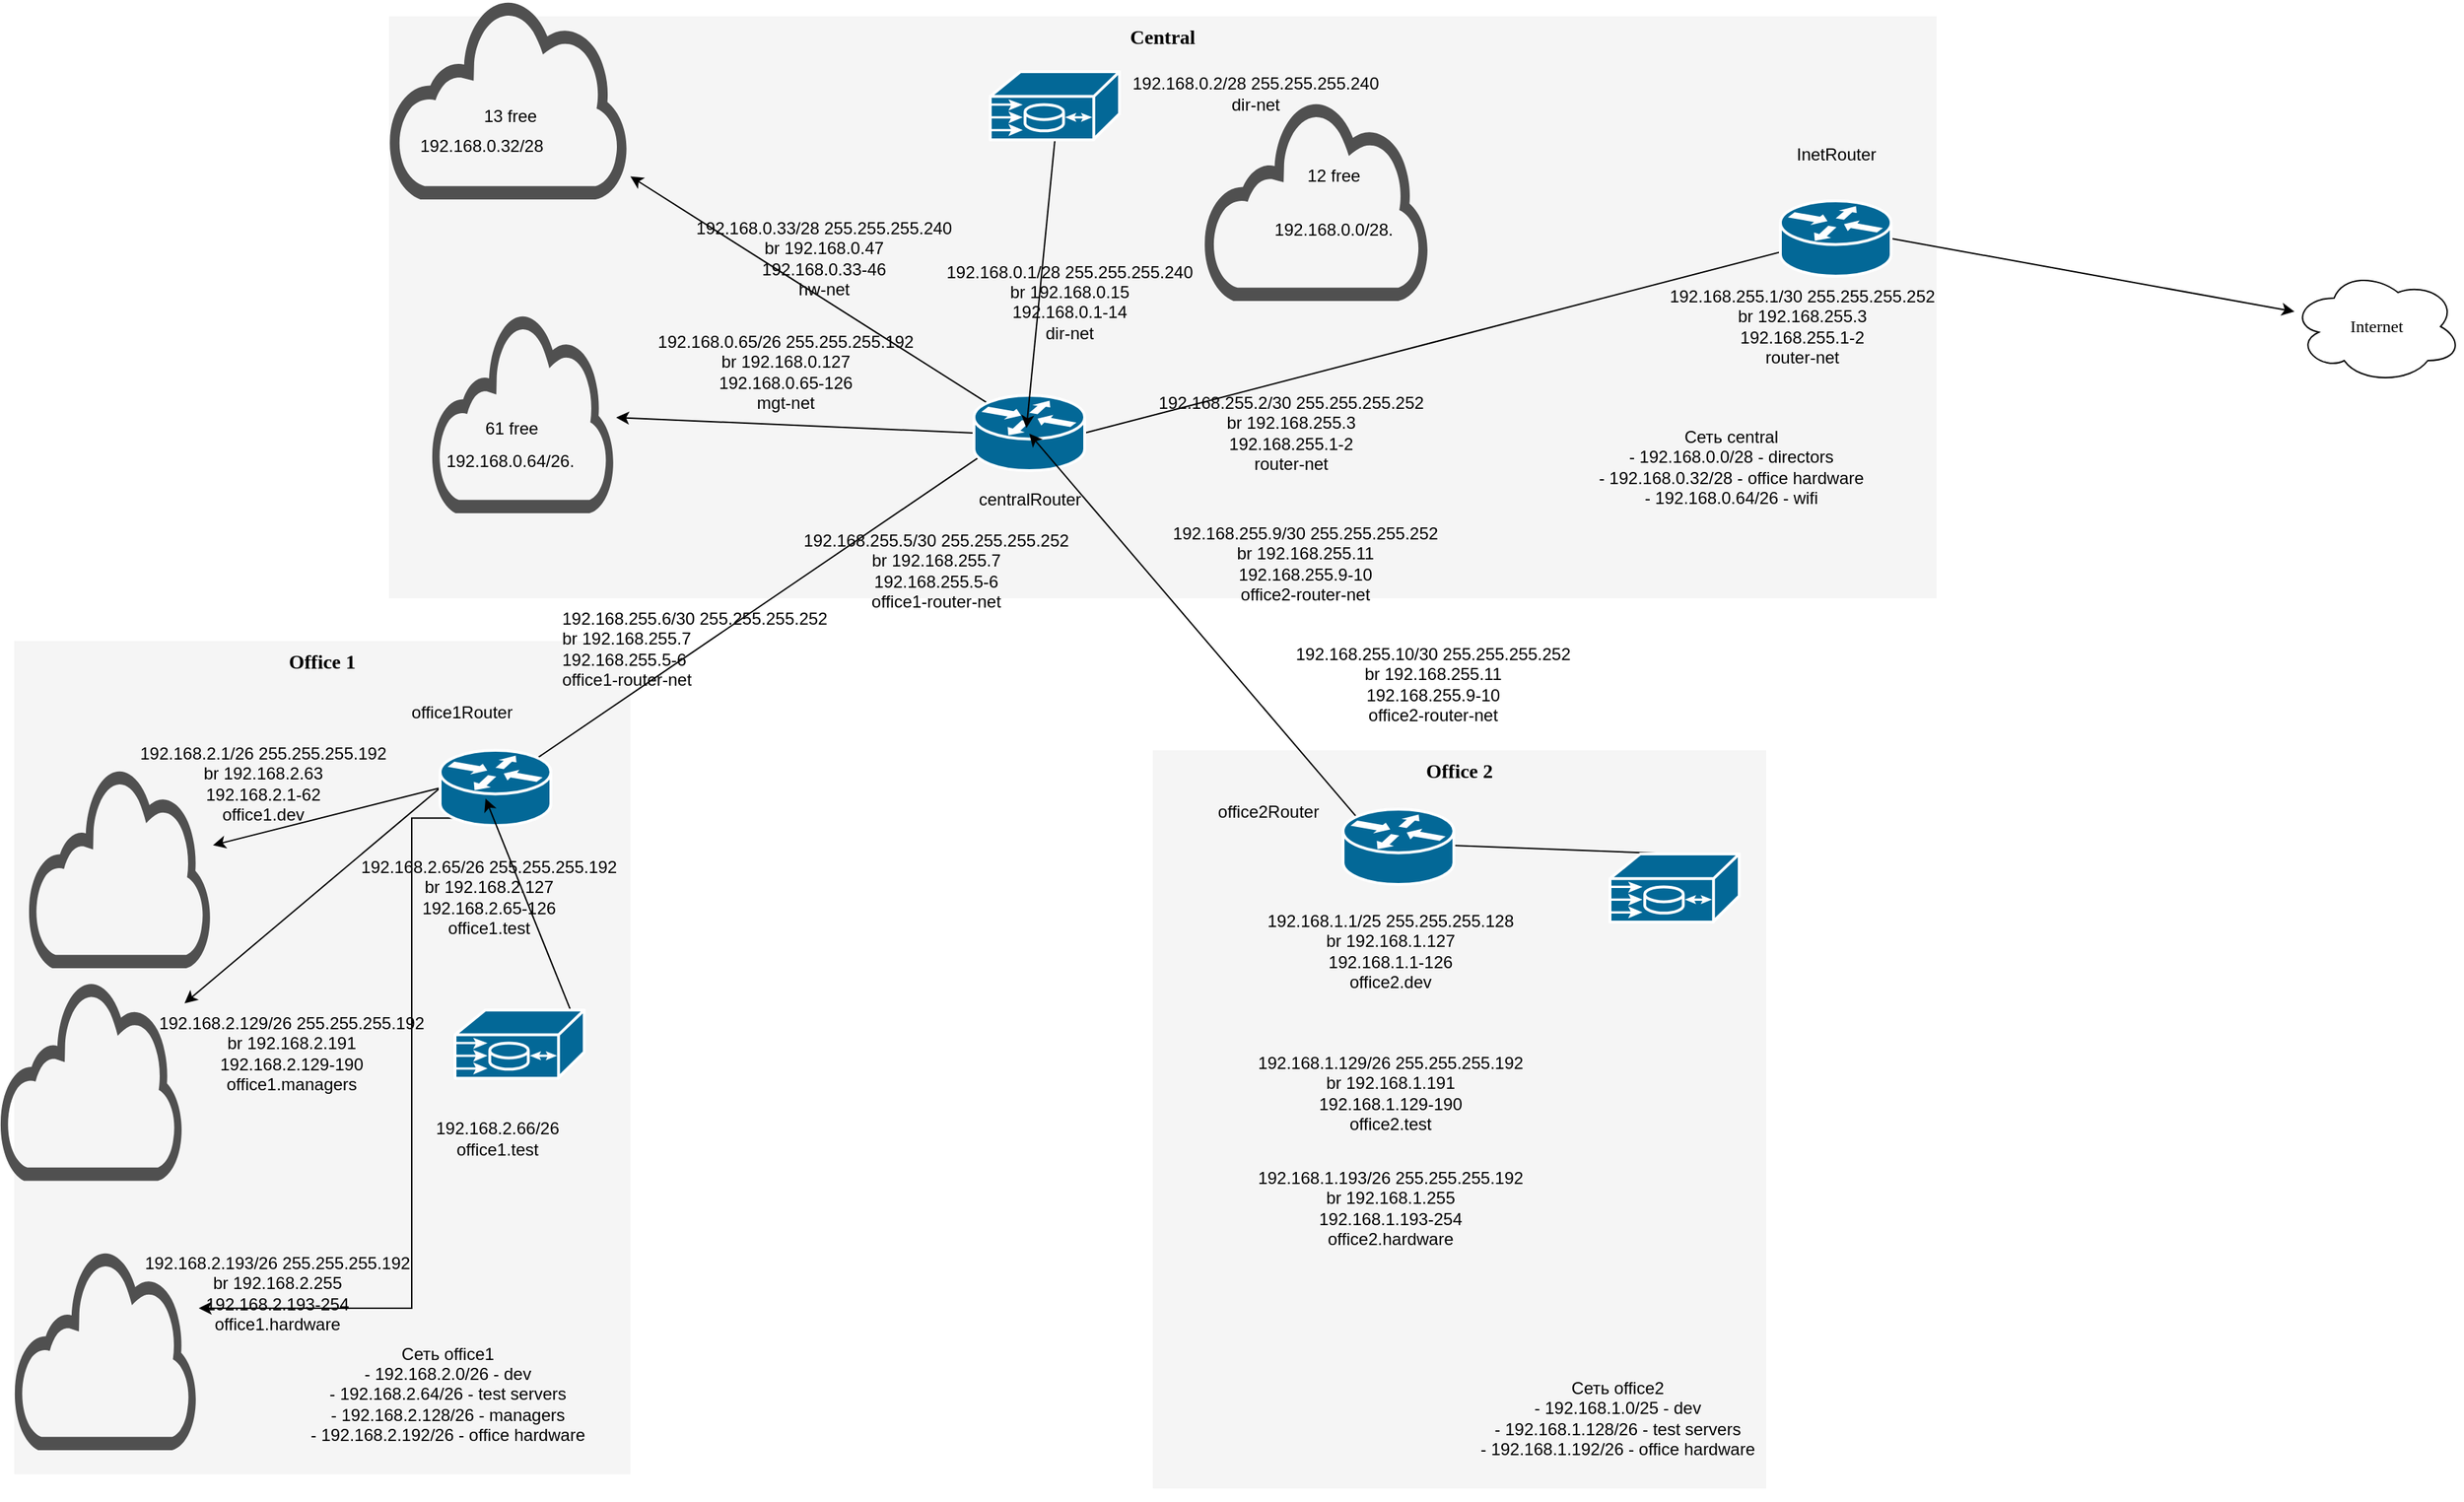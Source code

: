 <mxfile version="13.0.2" type="device"><diagram name="Page-1" id="c37626ed-c26b-45fb-9056-f9ebc6bb27b6"><mxGraphModel dx="1422" dy="801" grid="1" gridSize="10" guides="1" tooltips="1" connect="1" arrows="1" fold="1" page="1" pageScale="1" pageWidth="1100" pageHeight="850" background="#ffffff" math="0" shadow="0"><root><mxCell id="0"/><mxCell id="1" parent="0"/><mxCell id="1c7a67bf8fd3230f-83" value="Central" style="whiteSpace=wrap;html=1;rounded=0;shadow=0;comic=0;strokeWidth=1;fontFamily=Verdana;fontSize=14;fillColor=#f5f5f5;strokeColor=none;verticalAlign=top;fontStyle=1" parent="1" vertex="1"><mxGeometry x="690" y="61.5" width="1090" height="410" as="geometry"/></mxCell><mxCell id="1c7a67bf8fd3230f-81" value="Office 2" style="whiteSpace=wrap;html=1;rounded=0;shadow=0;comic=0;strokeWidth=1;fontFamily=Verdana;fontSize=14;fillColor=#f5f5f5;strokeColor=none;fontStyle=1;verticalAlign=top;" parent="1" vertex="1"><mxGeometry x="1228" y="578.5" width="432" height="520" as="geometry"/></mxCell><mxCell id="1c7a67bf8fd3230f-80" value="Office 1 " style="whiteSpace=wrap;html=1;rounded=0;shadow=0;comic=0;strokeWidth=1;fontFamily=Verdana;fontSize=14;fillColor=#f5f5f5;strokeColor=none;fontStyle=1;verticalAlign=top;" parent="1" vertex="1"><mxGeometry x="426" y="501.5" width="434" height="587" as="geometry"/></mxCell><mxCell id="1c7a67bf8fd3230f-15" value="Internet" style="ellipse;shape=cloud;whiteSpace=wrap;html=1;rounded=0;shadow=0;comic=0;strokeWidth=1;fontFamily=Verdana;fontSize=12;" parent="1" vertex="1"><mxGeometry x="2030" y="240" width="120" height="80" as="geometry"/></mxCell><mxCell id="x8WAZvwo2zlgMsEX7j50-14" style="edgeStyle=none;rounded=0;orthogonalLoop=1;jettySize=auto;html=1;exitX=0.5;exitY=0;exitDx=0;exitDy=0;exitPerimeter=0;entryX=0.462;entryY=0.453;entryDx=0;entryDy=0;entryPerimeter=0;" parent="1" source="1c7a67bf8fd3230f-19" target="x8WAZvwo2zlgMsEX7j50-8" edge="1"><mxGeometry relative="1" as="geometry"/></mxCell><mxCell id="1c7a67bf8fd3230f-19" value="" style="shape=mxgraph.cisco.misc.me1100;html=1;dashed=0;fillColor=#036897;strokeColor=#ffffff;strokeWidth=2;verticalLabelPosition=bottom;verticalAlign=top;rounded=0;shadow=0;comic=0;fontFamily=Verdana;fontSize=12;" parent="1" vertex="1"><mxGeometry x="1550" y="651.5" width="91" height="48" as="geometry"/></mxCell><mxCell id="x8WAZvwo2zlgMsEX7j50-3" style="edgeStyle=none;rounded=0;orthogonalLoop=1;jettySize=auto;html=1;exitX=0.88;exitY=0.1;exitDx=0;exitDy=0;exitPerimeter=0;entryX=0.282;entryY=0.585;entryDx=0;entryDy=0;entryPerimeter=0;" parent="1" source="1c7a67bf8fd3230f-46" target="x8WAZvwo2zlgMsEX7j50-1" edge="1"><mxGeometry relative="1" as="geometry"/></mxCell><mxCell id="C6CfjIk3ffxoQQYzR_qW-28" style="edgeStyle=none;rounded=0;orthogonalLoop=1;jettySize=auto;html=1;exitX=0;exitY=0.5;exitDx=0;exitDy=0;exitPerimeter=0;" edge="1" parent="1" source="1c7a67bf8fd3230f-46" target="C6CfjIk3ffxoQQYzR_qW-25"><mxGeometry relative="1" as="geometry"/></mxCell><mxCell id="C6CfjIk3ffxoQQYzR_qW-29" style="edgeStyle=none;rounded=0;orthogonalLoop=1;jettySize=auto;html=1;exitX=0;exitY=0.5;exitDx=0;exitDy=0;exitPerimeter=0;" edge="1" parent="1" source="1c7a67bf8fd3230f-46" target="C6CfjIk3ffxoQQYzR_qW-26"><mxGeometry relative="1" as="geometry"/></mxCell><mxCell id="C6CfjIk3ffxoQQYzR_qW-30" style="edgeStyle=orthogonalEdgeStyle;rounded=0;orthogonalLoop=1;jettySize=auto;html=1;exitX=0.12;exitY=0.9;exitDx=0;exitDy=0;exitPerimeter=0;" edge="1" parent="1" source="1c7a67bf8fd3230f-46" target="C6CfjIk3ffxoQQYzR_qW-27"><mxGeometry relative="1" as="geometry"><Array as="points"><mxPoint x="706" y="626.5"/><mxPoint x="706" y="971.5"/></Array></mxGeometry></mxCell><mxCell id="1c7a67bf8fd3230f-46" value="" style="shape=mxgraph.cisco.routers.router;html=1;dashed=0;fillColor=#036897;strokeColor=#ffffff;strokeWidth=2;verticalLabelPosition=bottom;verticalAlign=top;rounded=0;shadow=0;comic=0;fontFamily=Verdana;fontSize=12;" parent="1" vertex="1"><mxGeometry x="726" y="578.5" width="78" height="53" as="geometry"/></mxCell><mxCell id="x8WAZvwo2zlgMsEX7j50-4" style="edgeStyle=none;rounded=0;orthogonalLoop=1;jettySize=auto;html=1;exitX=1;exitY=0.5;exitDx=0;exitDy=0;exitPerimeter=0;entryX=0.346;entryY=0.547;entryDx=0;entryDy=0;entryPerimeter=0;" parent="1" source="x8WAZvwo2zlgMsEX7j50-1" target="x8WAZvwo2zlgMsEX7j50-2" edge="1"><mxGeometry relative="1" as="geometry"/></mxCell><mxCell id="x8WAZvwo2zlgMsEX7j50-27" style="edgeStyle=none;rounded=0;orthogonalLoop=1;jettySize=auto;html=1;exitX=0;exitY=0.5;exitDx=0;exitDy=0;exitPerimeter=0;" parent="1" source="x8WAZvwo2zlgMsEX7j50-1" target="x8WAZvwo2zlgMsEX7j50-24" edge="1"><mxGeometry relative="1" as="geometry"/></mxCell><mxCell id="x8WAZvwo2zlgMsEX7j50-28" style="edgeStyle=none;rounded=0;orthogonalLoop=1;jettySize=auto;html=1;exitX=0.12;exitY=0.1;exitDx=0;exitDy=0;exitPerimeter=0;" parent="1" source="x8WAZvwo2zlgMsEX7j50-1" target="x8WAZvwo2zlgMsEX7j50-23" edge="1"><mxGeometry relative="1" as="geometry"/></mxCell><mxCell id="x8WAZvwo2zlgMsEX7j50-1" value="" style="shape=mxgraph.cisco.routers.router;html=1;dashed=0;fillColor=#036897;strokeColor=#ffffff;strokeWidth=2;verticalLabelPosition=bottom;verticalAlign=top;rounded=0;shadow=0;comic=0;fontFamily=Verdana;fontSize=12;" parent="1" vertex="1"><mxGeometry x="1102" y="328.5" width="78" height="53" as="geometry"/></mxCell><mxCell id="x8WAZvwo2zlgMsEX7j50-5" style="edgeStyle=none;rounded=0;orthogonalLoop=1;jettySize=auto;html=1;exitX=1;exitY=0.5;exitDx=0;exitDy=0;exitPerimeter=0;" parent="1" source="x8WAZvwo2zlgMsEX7j50-2" target="1c7a67bf8fd3230f-15" edge="1"><mxGeometry relative="1" as="geometry"/></mxCell><mxCell id="x8WAZvwo2zlgMsEX7j50-2" value="" style="shape=mxgraph.cisco.routers.router;html=1;dashed=0;fillColor=#036897;strokeColor=#ffffff;strokeWidth=2;verticalLabelPosition=bottom;verticalAlign=top;rounded=0;shadow=0;comic=0;fontFamily=Verdana;fontSize=12;" parent="1" vertex="1"><mxGeometry x="1670" y="191.5" width="78" height="53" as="geometry"/></mxCell><mxCell id="x8WAZvwo2zlgMsEX7j50-6" style="edgeStyle=none;rounded=0;orthogonalLoop=1;jettySize=auto;html=1;exitX=1;exitY=0;exitDx=0;exitDy=0;" parent="1" source="1c7a67bf8fd3230f-83" target="1c7a67bf8fd3230f-83" edge="1"><mxGeometry relative="1" as="geometry"/></mxCell><mxCell id="x8WAZvwo2zlgMsEX7j50-7" style="edgeStyle=none;rounded=0;orthogonalLoop=1;jettySize=auto;html=1;exitX=1;exitY=0.5;exitDx=0;exitDy=0;" parent="1" source="1c7a67bf8fd3230f-83" target="1c7a67bf8fd3230f-83" edge="1"><mxGeometry relative="1" as="geometry"/></mxCell><mxCell id="x8WAZvwo2zlgMsEX7j50-13" style="edgeStyle=none;rounded=0;orthogonalLoop=1;jettySize=auto;html=1;exitX=0.12;exitY=0.1;exitDx=0;exitDy=0;exitPerimeter=0;entryX=0.5;entryY=0.509;entryDx=0;entryDy=0;entryPerimeter=0;" parent="1" source="x8WAZvwo2zlgMsEX7j50-8" target="x8WAZvwo2zlgMsEX7j50-1" edge="1"><mxGeometry relative="1" as="geometry"/></mxCell><mxCell id="x8WAZvwo2zlgMsEX7j50-8" value="" style="shape=mxgraph.cisco.routers.router;html=1;dashed=0;fillColor=#036897;strokeColor=#ffffff;strokeWidth=2;verticalLabelPosition=bottom;verticalAlign=top;rounded=0;shadow=0;comic=0;fontFamily=Verdana;fontSize=12;" parent="1" vertex="1"><mxGeometry x="1362" y="620" width="78" height="53" as="geometry"/></mxCell><mxCell id="x8WAZvwo2zlgMsEX7j50-12" style="edgeStyle=none;rounded=0;orthogonalLoop=1;jettySize=auto;html=1;exitX=1;exitY=0.5;exitDx=0;exitDy=0;exitPerimeter=0;entryX=0.41;entryY=0.642;entryDx=0;entryDy=0;entryPerimeter=0;" parent="1" source="x8WAZvwo2zlgMsEX7j50-9" target="1c7a67bf8fd3230f-46" edge="1"><mxGeometry relative="1" as="geometry"/></mxCell><mxCell id="x8WAZvwo2zlgMsEX7j50-9" value="" style="shape=mxgraph.cisco.misc.me1100;html=1;dashed=0;fillColor=#036897;strokeColor=#ffffff;strokeWidth=2;verticalLabelPosition=bottom;verticalAlign=top;rounded=0;shadow=0;comic=0;fontFamily=Verdana;fontSize=12;" parent="1" vertex="1"><mxGeometry x="736.5" y="761.5" width="91" height="48" as="geometry"/></mxCell><mxCell id="x8WAZvwo2zlgMsEX7j50-11" style="edgeStyle=none;rounded=0;orthogonalLoop=1;jettySize=auto;html=1;exitX=0.5;exitY=1;exitDx=0;exitDy=0;exitPerimeter=0;entryX=0.474;entryY=0.434;entryDx=0;entryDy=0;entryPerimeter=0;" parent="1" source="x8WAZvwo2zlgMsEX7j50-10" target="x8WAZvwo2zlgMsEX7j50-1" edge="1"><mxGeometry relative="1" as="geometry"/></mxCell><mxCell id="x8WAZvwo2zlgMsEX7j50-10" value="" style="shape=mxgraph.cisco.misc.me1100;html=1;dashed=0;fillColor=#036897;strokeColor=#ffffff;strokeWidth=2;verticalLabelPosition=bottom;verticalAlign=top;rounded=0;shadow=0;comic=0;fontFamily=Verdana;fontSize=12;" parent="1" vertex="1"><mxGeometry x="1113.5" y="100.5" width="91" height="48" as="geometry"/></mxCell><mxCell id="x8WAZvwo2zlgMsEX7j50-15" value="&lt;br&gt;Сеть central&lt;br&gt;- 192.168.0.0/28    - directors&lt;br&gt;- 192.168.0.32/28  - office hardware&lt;br&gt;- 192.168.0.64/26  - wifi" style="text;html=1;resizable=0;autosize=1;align=center;verticalAlign=middle;points=[];fillColor=none;strokeColor=none;rounded=0;" parent="1" vertex="1"><mxGeometry x="1530" y="331.5" width="210" height="80" as="geometry"/></mxCell><mxCell id="x8WAZvwo2zlgMsEX7j50-16" value="&lt;br&gt;Сеть office2&lt;br&gt;- 192.168.1.0/25      - dev&lt;br&gt;- 192.168.1.128/26  - test servers&lt;br&gt;- 192.168.1.192/26  - office hardware" style="text;html=1;resizable=0;autosize=1;align=center;verticalAlign=middle;points=[];fillColor=none;strokeColor=none;rounded=0;" parent="1" vertex="1"><mxGeometry x="1450" y="1001.5" width="210" height="80" as="geometry"/></mxCell><mxCell id="x8WAZvwo2zlgMsEX7j50-17" value="Сеть office1&lt;br&gt;- 192.168.2.0/26      - dev&lt;br&gt;- 192.168.2.64/26    - test servers&lt;br&gt;- 192.168.2.128/26  - managers&lt;br&gt;- 192.168.2.192/26  - office hardware" style="text;html=1;resizable=0;autosize=1;align=center;verticalAlign=middle;points=[];fillColor=none;strokeColor=none;rounded=0;" parent="1" vertex="1"><mxGeometry x="626" y="991.5" width="210" height="80" as="geometry"/></mxCell><mxCell id="x8WAZvwo2zlgMsEX7j50-18" value="&lt;div&gt;192.168.255.1/30 255.255.255.252&lt;/div&gt;&lt;div&gt;br 192.168.255.3&lt;/div&gt;&lt;div&gt;192.168.255.1-2&lt;br&gt;&lt;/div&gt;&lt;div&gt;router-net&lt;br&gt; &lt;/div&gt;" style="text;html=1;resizable=0;autosize=1;align=center;verticalAlign=middle;points=[];fillColor=none;strokeColor=none;rounded=0;" parent="1" vertex="1"><mxGeometry x="1580" y="249.5" width="210" height="60" as="geometry"/></mxCell><mxCell id="x8WAZvwo2zlgMsEX7j50-19" value="&lt;div&gt;192.168.255.2/30 255.255.255.252&lt;/div&gt;&lt;div&gt;br 192.168.255.3&lt;/div&gt;&lt;div&gt;192.168.255.1-2&lt;br&gt;&lt;/div&gt;&lt;div&gt;router-net&lt;br&gt; &lt;/div&gt;" style="text;html=1;resizable=0;autosize=1;align=center;verticalAlign=middle;points=[];fillColor=none;strokeColor=none;rounded=0;" parent="1" vertex="1"><mxGeometry x="1220" y="325" width="210" height="60" as="geometry"/></mxCell><mxCell id="x8WAZvwo2zlgMsEX7j50-20" value="&lt;div&gt;192.168.0.1/28 255.255.255.240&lt;/div&gt;&lt;div&gt;br 192.168.0.15&lt;/div&gt;&lt;div&gt;192.168.0.1-14&lt;/div&gt;&lt;div&gt;dir-net&lt;br&gt;&lt;/div&gt;&lt;div&gt;&lt;br&gt; &lt;/div&gt;" style="text;html=1;resizable=0;autosize=1;align=center;verticalAlign=middle;points=[];fillColor=none;strokeColor=none;rounded=0;" parent="1" vertex="1"><mxGeometry x="1074" y="229.5" width="190" height="80" as="geometry"/></mxCell><mxCell id="x8WAZvwo2zlgMsEX7j50-21" value="&lt;div&gt;192.168.0.33/28 255.255.255.240&lt;/div&gt;&lt;div&gt;br 192.168.0.47&lt;/div&gt;&lt;div&gt;192.168.0.33-46&lt;br&gt;&lt;/div&gt;&lt;div&gt;hw-net&lt;br&gt; &lt;/div&gt;" style="text;html=1;resizable=0;autosize=1;align=center;verticalAlign=middle;points=[];fillColor=none;strokeColor=none;rounded=0;" parent="1" vertex="1"><mxGeometry x="896" y="201.5" width="200" height="60" as="geometry"/></mxCell><mxCell id="x8WAZvwo2zlgMsEX7j50-22" value="&lt;div&gt;192.168.0.2/28 255.255.255.240&lt;br&gt;&lt;/div&gt;&lt;div&gt;dir-net&lt;br&gt;&lt;/div&gt;" style="text;html=1;resizable=0;autosize=1;align=center;verticalAlign=middle;points=[];fillColor=none;strokeColor=none;rounded=0;" parent="1" vertex="1"><mxGeometry x="1204.5" y="100.5" width="190" height="30" as="geometry"/></mxCell><mxCell id="x8WAZvwo2zlgMsEX7j50-23" value="" style="pointerEvents=1;shadow=0;dashed=0;html=1;strokeColor=none;fillColor=#505050;labelPosition=center;verticalLabelPosition=bottom;outlineConnect=0;verticalAlign=top;align=center;shape=mxgraph.office.clouds.cloud;" parent="1" vertex="1"><mxGeometry x="690" y="50" width="170" height="140.5" as="geometry"/></mxCell><mxCell id="x8WAZvwo2zlgMsEX7j50-24" value="" style="pointerEvents=1;shadow=0;dashed=0;html=1;strokeColor=none;fillColor=#505050;labelPosition=center;verticalLabelPosition=bottom;outlineConnect=0;verticalAlign=top;align=center;shape=mxgraph.office.clouds.cloud;" parent="1" vertex="1"><mxGeometry x="720" y="271" width="130" height="140.5" as="geometry"/></mxCell><mxCell id="x8WAZvwo2zlgMsEX7j50-26" value="&lt;div&gt;192.168.0.65/26 255.255.255.192&lt;/div&gt;&lt;div&gt;br 192.168.0.127&lt;/div&gt;&lt;div&gt;192.168.0.65-126&lt;br&gt;&lt;/div&gt;&lt;div&gt;mgt-net&lt;br&gt; &lt;/div&gt;" style="text;html=1;resizable=0;autosize=1;align=center;verticalAlign=middle;points=[];fillColor=none;strokeColor=none;rounded=0;" parent="1" vertex="1"><mxGeometry x="869" y="281.5" width="200" height="60" as="geometry"/></mxCell><mxCell id="C6CfjIk3ffxoQQYzR_qW-1" value="InetRouter" style="text;html=1;resizable=0;autosize=1;align=center;verticalAlign=middle;points=[];fillColor=none;strokeColor=none;rounded=0;" vertex="1" parent="1"><mxGeometry x="1674" y="148.5" width="70" height="20" as="geometry"/></mxCell><mxCell id="C6CfjIk3ffxoQQYzR_qW-2" value="centralRouter" style="text;html=1;resizable=0;autosize=1;align=center;verticalAlign=middle;points=[];fillColor=none;strokeColor=none;rounded=0;" vertex="1" parent="1"><mxGeometry x="1096" y="391.5" width="90" height="20" as="geometry"/></mxCell><mxCell id="C6CfjIk3ffxoQQYzR_qW-3" value="office2Router" style="text;html=1;resizable=0;autosize=1;align=center;verticalAlign=middle;points=[];fillColor=none;strokeColor=none;rounded=0;" vertex="1" parent="1"><mxGeometry x="1264" y="611.5" width="90" height="20" as="geometry"/></mxCell><mxCell id="C6CfjIk3ffxoQQYzR_qW-4" value="office1Router" style="text;html=1;resizable=0;autosize=1;align=center;verticalAlign=middle;points=[];fillColor=none;strokeColor=none;rounded=0;" vertex="1" parent="1"><mxGeometry x="696" y="541.5" width="90" height="20" as="geometry"/></mxCell><mxCell id="C6CfjIk3ffxoQQYzR_qW-5" value="&lt;div&gt;192.168.255.5/30 255.255.255.252&lt;/div&gt;&lt;div&gt;br 192.168.255.7&lt;/div&gt;&lt;div&gt;192.168.255.5-6&lt;br&gt;&lt;/div&gt;&lt;div&gt;office1-router-net&lt;br&gt; &lt;/div&gt;" style="text;html=1;resizable=0;autosize=1;align=center;verticalAlign=middle;points=[];fillColor=none;strokeColor=none;rounded=0;" vertex="1" parent="1"><mxGeometry x="970" y="421.5" width="210" height="60" as="geometry"/></mxCell><mxCell id="C6CfjIk3ffxoQQYzR_qW-6" value="&lt;div&gt;192.168.255.9/30 255.255.255.252&lt;/div&gt;&lt;div&gt;br 192.168.255.11&lt;/div&gt;&lt;div&gt;192.168.255.9-10&lt;br&gt;&lt;/div&gt;&lt;div&gt;office2-router-net&lt;br&gt; &lt;/div&gt;" style="text;html=1;resizable=0;autosize=1;align=center;verticalAlign=middle;points=[];fillColor=none;strokeColor=none;rounded=0;" vertex="1" parent="1"><mxGeometry x="1230" y="416.5" width="210" height="60" as="geometry"/></mxCell><mxCell id="C6CfjIk3ffxoQQYzR_qW-7" value="&lt;div&gt;192.168.255.6/30 255.255.255.252&lt;/div&gt;&lt;div&gt;br 192.168.255.7&lt;/div&gt;&lt;div&gt;192.168.255.5-6&lt;br&gt;&lt;/div&gt;&lt;div&gt;office1-router-net&lt;br&gt; &lt;/div&gt;" style="text;whiteSpace=wrap;html=1;" vertex="1" parent="1"><mxGeometry x="810" y="471.5" width="220" height="70" as="geometry"/></mxCell><mxCell id="C6CfjIk3ffxoQQYzR_qW-8" value="&lt;div&gt;192.168.255.10/30 255.255.255.252&lt;/div&gt;&lt;div&gt;br 192.168.255.11&lt;/div&gt;&lt;div&gt;192.168.255.9-10&lt;br&gt;&lt;/div&gt;&lt;div&gt;office2-router-net&lt;br&gt; &lt;/div&gt;" style="text;html=1;resizable=0;autosize=1;align=center;verticalAlign=middle;points=[];fillColor=none;strokeColor=none;rounded=0;" vertex="1" parent="1"><mxGeometry x="1320" y="501.5" width="210" height="60" as="geometry"/></mxCell><mxCell id="C6CfjIk3ffxoQQYzR_qW-9" style="edgeStyle=orthogonalEdgeStyle;rounded=0;orthogonalLoop=1;jettySize=auto;html=1;exitX=0.5;exitY=1;exitDx=0;exitDy=0;" edge="1" parent="1" source="1c7a67bf8fd3230f-81" target="1c7a67bf8fd3230f-81"><mxGeometry relative="1" as="geometry"/></mxCell><mxCell id="C6CfjIk3ffxoQQYzR_qW-10" value="13 free" style="text;html=1;resizable=0;autosize=1;align=center;verticalAlign=middle;points=[];fillColor=none;strokeColor=none;rounded=0;" vertex="1" parent="1"><mxGeometry x="750" y="121.5" width="50" height="20" as="geometry"/></mxCell><mxCell id="C6CfjIk3ffxoQQYzR_qW-11" value="61 free" style="text;html=1;resizable=0;autosize=1;align=center;verticalAlign=middle;points=[];fillColor=none;strokeColor=none;rounded=0;" vertex="1" parent="1"><mxGeometry x="751" y="341.5" width="50" height="20" as="geometry"/></mxCell><mxCell id="C6CfjIk3ffxoQQYzR_qW-12" value="" style="pointerEvents=1;shadow=0;dashed=0;html=1;strokeColor=none;fillColor=#505050;labelPosition=center;verticalLabelPosition=bottom;outlineConnect=0;verticalAlign=top;align=center;shape=mxgraph.office.clouds.cloud;" vertex="1" parent="1"><mxGeometry x="1264" y="121.5" width="160" height="140.5" as="geometry"/></mxCell><mxCell id="C6CfjIk3ffxoQQYzR_qW-13" value="12 free" style="text;html=1;resizable=0;autosize=1;align=center;verticalAlign=middle;points=[];fillColor=none;strokeColor=none;rounded=0;" vertex="1" parent="1"><mxGeometry x="1330" y="164.25" width="50" height="20" as="geometry"/></mxCell><mxCell id="C6CfjIk3ffxoQQYzR_qW-17" value="&lt;div&gt;192.168.2.1/26 255.255.255.192&lt;/div&gt;&lt;div&gt;br 192.168.2.63&lt;/div&gt;&lt;div&gt;192.168.2.1-62&lt;br&gt;&lt;/div&gt;&lt;div&gt;office1.dev&lt;br&gt; &lt;/div&gt;" style="text;html=1;resizable=0;autosize=1;align=center;verticalAlign=middle;points=[];fillColor=none;strokeColor=none;rounded=0;" vertex="1" parent="1"><mxGeometry x="506" y="571.5" width="190" height="60" as="geometry"/></mxCell><mxCell id="C6CfjIk3ffxoQQYzR_qW-18" value="192.168.0.64/26." style="text;html=1;resizable=0;autosize=1;align=center;verticalAlign=middle;points=[];fillColor=none;strokeColor=none;rounded=0;" vertex="1" parent="1"><mxGeometry x="720" y="365" width="110" height="20" as="geometry"/></mxCell><UserObject label="192.168.0.32/28" link="192.168.2.63" id="C6CfjIk3ffxoQQYzR_qW-19"><mxCell style="text;whiteSpace=wrap;html=1;" vertex="1" parent="1"><mxGeometry x="710" y="138.5" width="100" height="30" as="geometry"/></mxCell></UserObject><mxCell id="C6CfjIk3ffxoQQYzR_qW-20" value="192.168.0.0/28." style="text;html=1;resizable=0;autosize=1;align=center;verticalAlign=middle;points=[];fillColor=none;strokeColor=none;rounded=0;" vertex="1" parent="1"><mxGeometry x="1305" y="201.5" width="100" height="20" as="geometry"/></mxCell><mxCell id="C6CfjIk3ffxoQQYzR_qW-21" value="&lt;div&gt;192.168.2.65/26 255.255.255.192&lt;/div&gt;&lt;div&gt;br 192.168.2.127&lt;/div&gt;&lt;div&gt;192.168.2.65-126&lt;br&gt;&lt;/div&gt;&lt;div&gt;office1.test&lt;br&gt; &lt;/div&gt;" style="text;html=1;resizable=0;autosize=1;align=center;verticalAlign=middle;points=[];fillColor=none;strokeColor=none;rounded=0;" vertex="1" parent="1"><mxGeometry x="660" y="651.5" width="200" height="60" as="geometry"/></mxCell><mxCell id="C6CfjIk3ffxoQQYzR_qW-22" value="&lt;div&gt;192.168.2.129/26 255.255.255.192&lt;/div&gt;&lt;div&gt;br 192.168.2.191&lt;/div&gt;&lt;div&gt;192.168.2.129-190&lt;br&gt;&lt;/div&gt;&lt;div&gt;office1.managers&lt;br&gt; &lt;/div&gt;" style="text;html=1;resizable=0;autosize=1;align=center;verticalAlign=middle;points=[];fillColor=none;strokeColor=none;rounded=0;" vertex="1" parent="1"><mxGeometry x="516" y="761.5" width="210" height="60" as="geometry"/></mxCell><mxCell id="C6CfjIk3ffxoQQYzR_qW-23" value="&lt;div&gt;192.168.2.66/26 &lt;br&gt;&lt;/div&gt;&lt;div&gt;office1.test&lt;br&gt; &lt;/div&gt;" style="text;html=1;resizable=0;autosize=1;align=center;verticalAlign=middle;points=[];fillColor=none;strokeColor=none;rounded=0;" vertex="1" parent="1"><mxGeometry x="716" y="836.5" width="100" height="30" as="geometry"/></mxCell><mxCell id="C6CfjIk3ffxoQQYzR_qW-24" value="&lt;div&gt;192.168.2.193/26 255.255.255.192&lt;/div&gt;&lt;div&gt;br 192.168.2.255&lt;/div&gt;&lt;div&gt;192.168.2.193-254&lt;br&gt;&lt;/div&gt;&lt;div&gt;office1.hardware&lt;br&gt; &lt;/div&gt;" style="text;html=1;resizable=0;autosize=1;align=center;verticalAlign=middle;points=[];fillColor=none;strokeColor=none;rounded=0;" vertex="1" parent="1"><mxGeometry x="506" y="931" width="210" height="60" as="geometry"/></mxCell><mxCell id="C6CfjIk3ffxoQQYzR_qW-25" value="" style="pointerEvents=1;shadow=0;dashed=0;html=1;strokeColor=none;fillColor=#505050;labelPosition=center;verticalLabelPosition=bottom;outlineConnect=0;verticalAlign=top;align=center;shape=mxgraph.office.clouds.cloud;" vertex="1" parent="1"><mxGeometry x="436" y="591.5" width="130" height="140.5" as="geometry"/></mxCell><mxCell id="C6CfjIk3ffxoQQYzR_qW-26" value="" style="pointerEvents=1;shadow=0;dashed=0;html=1;strokeColor=none;fillColor=#505050;labelPosition=center;verticalLabelPosition=bottom;outlineConnect=0;verticalAlign=top;align=center;shape=mxgraph.office.clouds.cloud;" vertex="1" parent="1"><mxGeometry x="416" y="741.25" width="130" height="140.5" as="geometry"/></mxCell><mxCell id="C6CfjIk3ffxoQQYzR_qW-27" value="" style="pointerEvents=1;shadow=0;dashed=0;html=1;strokeColor=none;fillColor=#505050;labelPosition=center;verticalLabelPosition=bottom;outlineConnect=0;verticalAlign=top;align=center;shape=mxgraph.office.clouds.cloud;" vertex="1" parent="1"><mxGeometry x="426" y="931" width="130" height="140.5" as="geometry"/></mxCell><mxCell id="C6CfjIk3ffxoQQYzR_qW-31" value="&lt;div&gt;192.168.1.1/25 255.255.255.128&lt;/div&gt;&lt;div&gt;br 192.168.1.127&lt;/div&gt;&lt;div&gt;192.168.1.1-126&lt;br&gt;&lt;/div&gt;&lt;div&gt;office2.dev&lt;br&gt; &lt;/div&gt;" style="text;html=1;resizable=0;autosize=1;align=center;verticalAlign=middle;points=[];fillColor=none;strokeColor=none;rounded=0;" vertex="1" parent="1"><mxGeometry x="1300" y="690" width="190" height="60" as="geometry"/></mxCell><mxCell id="C6CfjIk3ffxoQQYzR_qW-32" value="&lt;div&gt;192.168.1.129/26 255.255.255.192&lt;/div&gt;&lt;div&gt;br 192.168.1.191&lt;/div&gt;&lt;div&gt;192.168.1.129-190&lt;br&gt;&lt;/div&gt;&lt;div&gt;office2.test&lt;br&gt; &lt;/div&gt;" style="text;html=1;resizable=0;autosize=1;align=center;verticalAlign=middle;points=[];fillColor=none;strokeColor=none;rounded=0;" vertex="1" parent="1"><mxGeometry x="1290" y="790" width="210" height="60" as="geometry"/></mxCell><mxCell id="C6CfjIk3ffxoQQYzR_qW-33" value="&lt;div&gt;192.168.1.193/26 255.255.255.192&lt;/div&gt;&lt;div&gt;br 192.168.1.255&lt;/div&gt;&lt;div&gt;192.168.1.193-254&lt;br&gt;&lt;/div&gt;&lt;div&gt;office2.hardware&lt;br&gt; &lt;/div&gt;" style="text;html=1;resizable=0;autosize=1;align=center;verticalAlign=middle;points=[];fillColor=none;strokeColor=none;rounded=0;" vertex="1" parent="1"><mxGeometry x="1290" y="871" width="210" height="60" as="geometry"/></mxCell></root></mxGraphModel></diagram></mxfile>